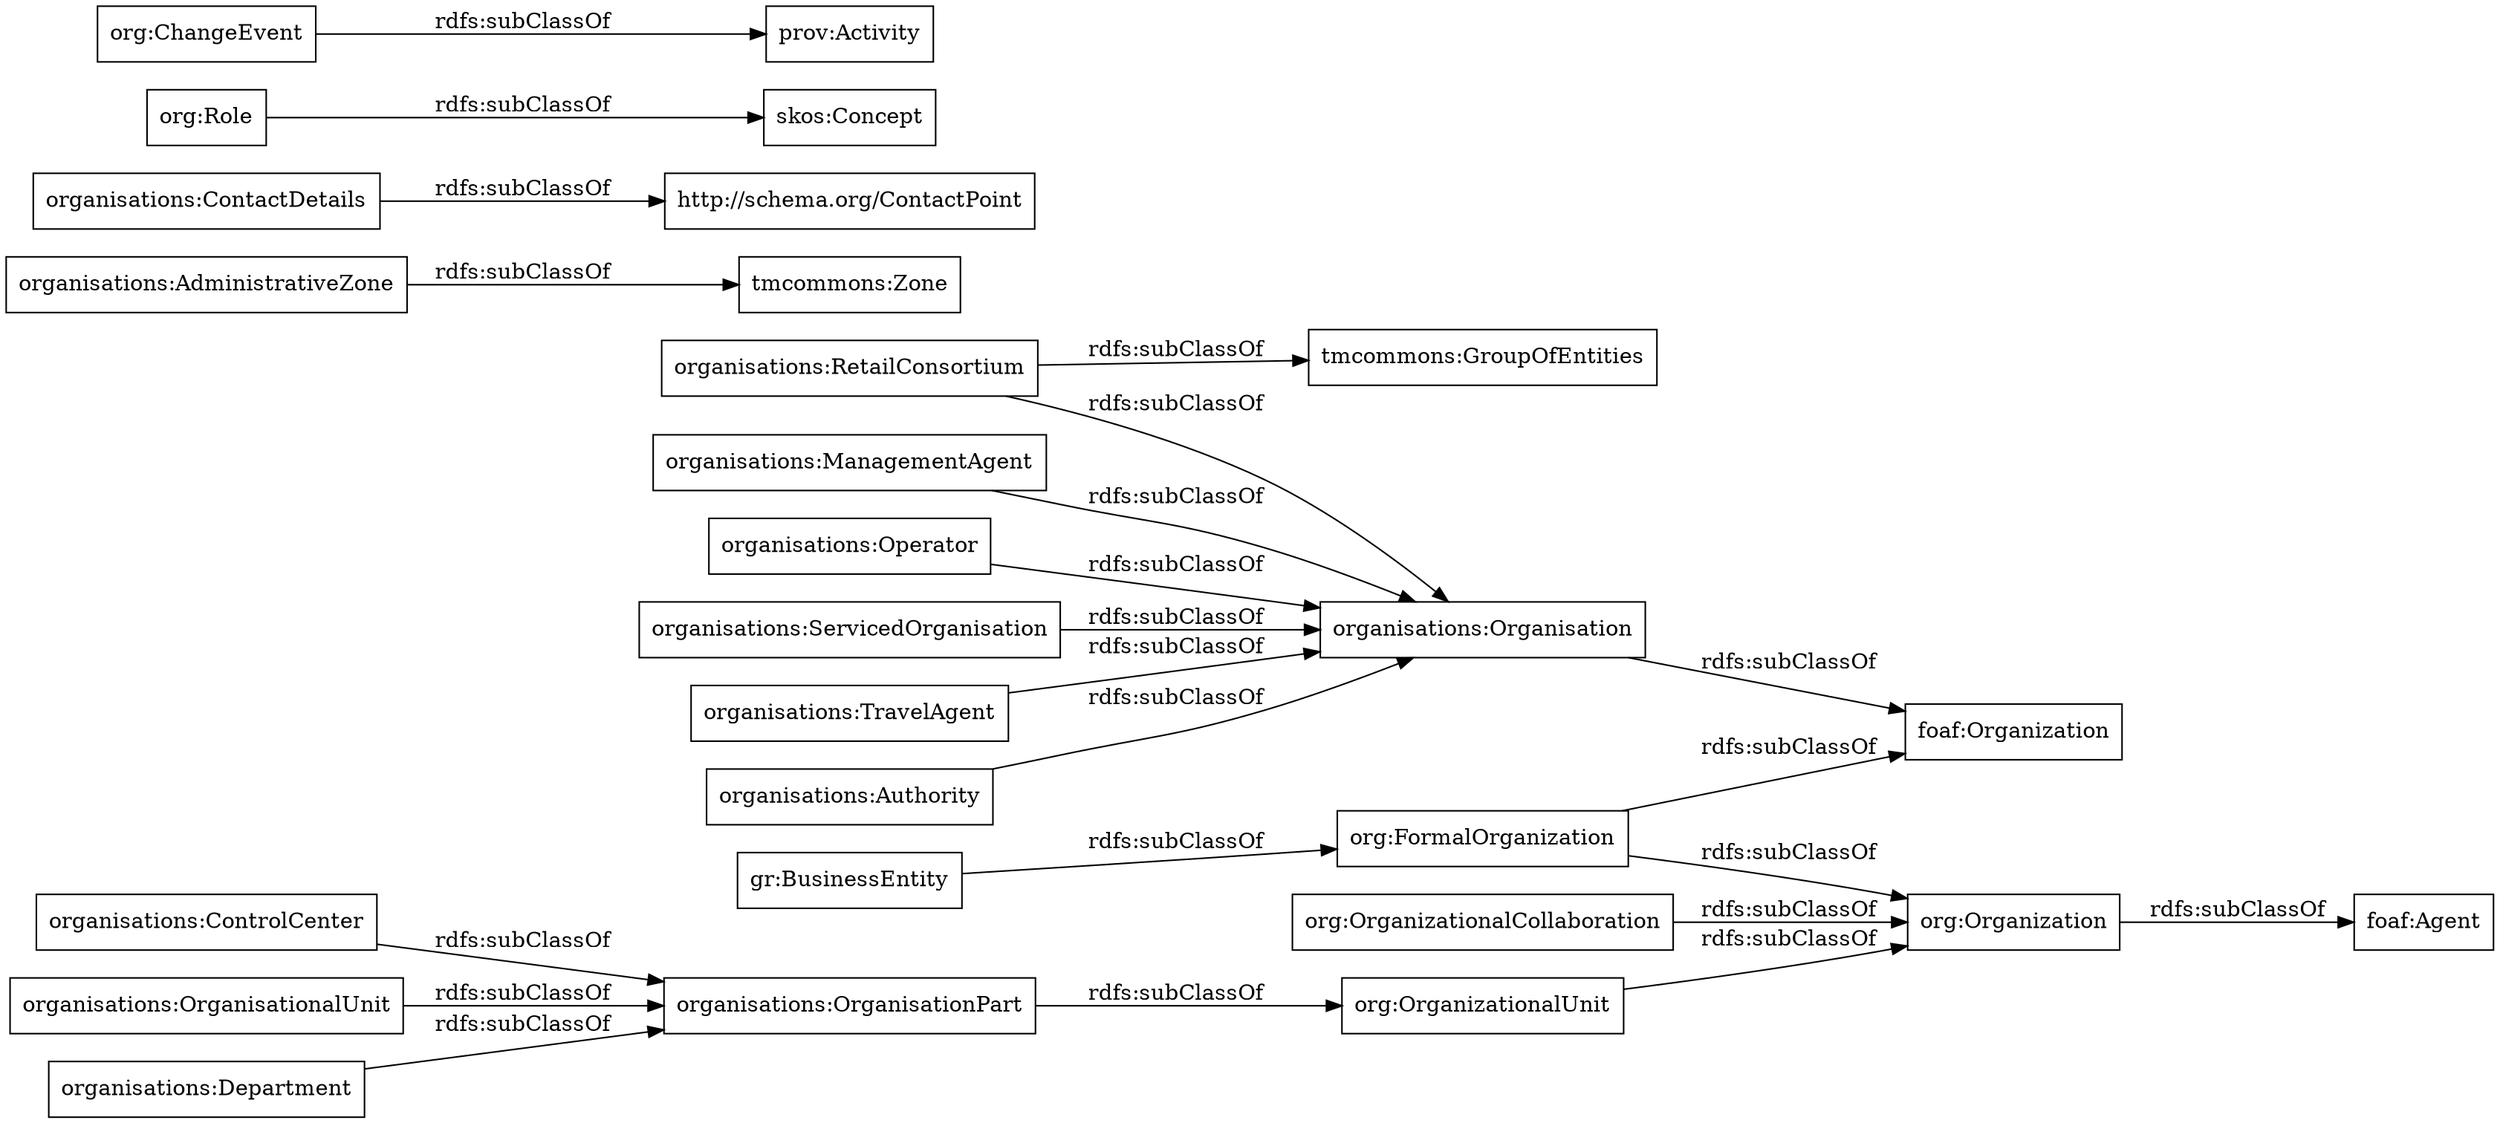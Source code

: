 digraph ar2dtool_diagram { 
rankdir=LR;
size="1000"
node [shape = rectangle, color="black"]; "organisations:Operator" "organisations:ServicedOrganisation" "organisations:ControlCenter" "organisations:AdministrativeZone" "http://schema.org/ContactPoint" "organisations:Organisation" "organisations:OrganisationPart" "organisations:OrganisationalUnit" "organisations:Department" "organisations:TravelAgent" "organisations:RetailConsortium" "organisations:ManagementAgent" "organisations:ContactDetails" "tmcommons:GroupOfEntities" "tmcommons:Zone" "foaf:Organization" "skos:Concept" "organisations:Authority" "org:OrganizationalUnit" "org:FormalOrganization" "org:OrganizationalCollaboration" "org:Organization" "org:Role" "org:ChangeEvent" ; /*classes style*/
	"org:OrganizationalUnit" -> "org:Organization" [ label = "rdfs:subClassOf" ];
	"organisations:AdministrativeZone" -> "tmcommons:Zone" [ label = "rdfs:subClassOf" ];
	"organisations:Authority" -> "organisations:Organisation" [ label = "rdfs:subClassOf" ];
	"org:Role" -> "skos:Concept" [ label = "rdfs:subClassOf" ];
	"organisations:OrganisationPart" -> "org:OrganizationalUnit" [ label = "rdfs:subClassOf" ];
	"organisations:ContactDetails" -> "http://schema.org/ContactPoint" [ label = "rdfs:subClassOf" ];
	"organisations:ServicedOrganisation" -> "organisations:Organisation" [ label = "rdfs:subClassOf" ];
	"organisations:Department" -> "organisations:OrganisationPart" [ label = "rdfs:subClassOf" ];
	"organisations:TravelAgent" -> "organisations:Organisation" [ label = "rdfs:subClassOf" ];
	"org:Organization" -> "foaf:Agent" [ label = "rdfs:subClassOf" ];
	"organisations:ManagementAgent" -> "organisations:Organisation" [ label = "rdfs:subClassOf" ];
	"organisations:ControlCenter" -> "organisations:OrganisationPart" [ label = "rdfs:subClassOf" ];
	"org:ChangeEvent" -> "prov:Activity" [ label = "rdfs:subClassOf" ];
	"organisations:Operator" -> "organisations:Organisation" [ label = "rdfs:subClassOf" ];
	"organisations:RetailConsortium" -> "organisations:Organisation" [ label = "rdfs:subClassOf" ];
	"organisations:RetailConsortium" -> "tmcommons:GroupOfEntities" [ label = "rdfs:subClassOf" ];
	"org:FormalOrganization" -> "org:Organization" [ label = "rdfs:subClassOf" ];
	"org:FormalOrganization" -> "foaf:Organization" [ label = "rdfs:subClassOf" ];
	"gr:BusinessEntity" -> "org:FormalOrganization" [ label = "rdfs:subClassOf" ];
	"organisations:Organisation" -> "foaf:Organization" [ label = "rdfs:subClassOf" ];
	"org:OrganizationalCollaboration" -> "org:Organization" [ label = "rdfs:subClassOf" ];
	"organisations:OrganisationalUnit" -> "organisations:OrganisationPart" [ label = "rdfs:subClassOf" ];

}
